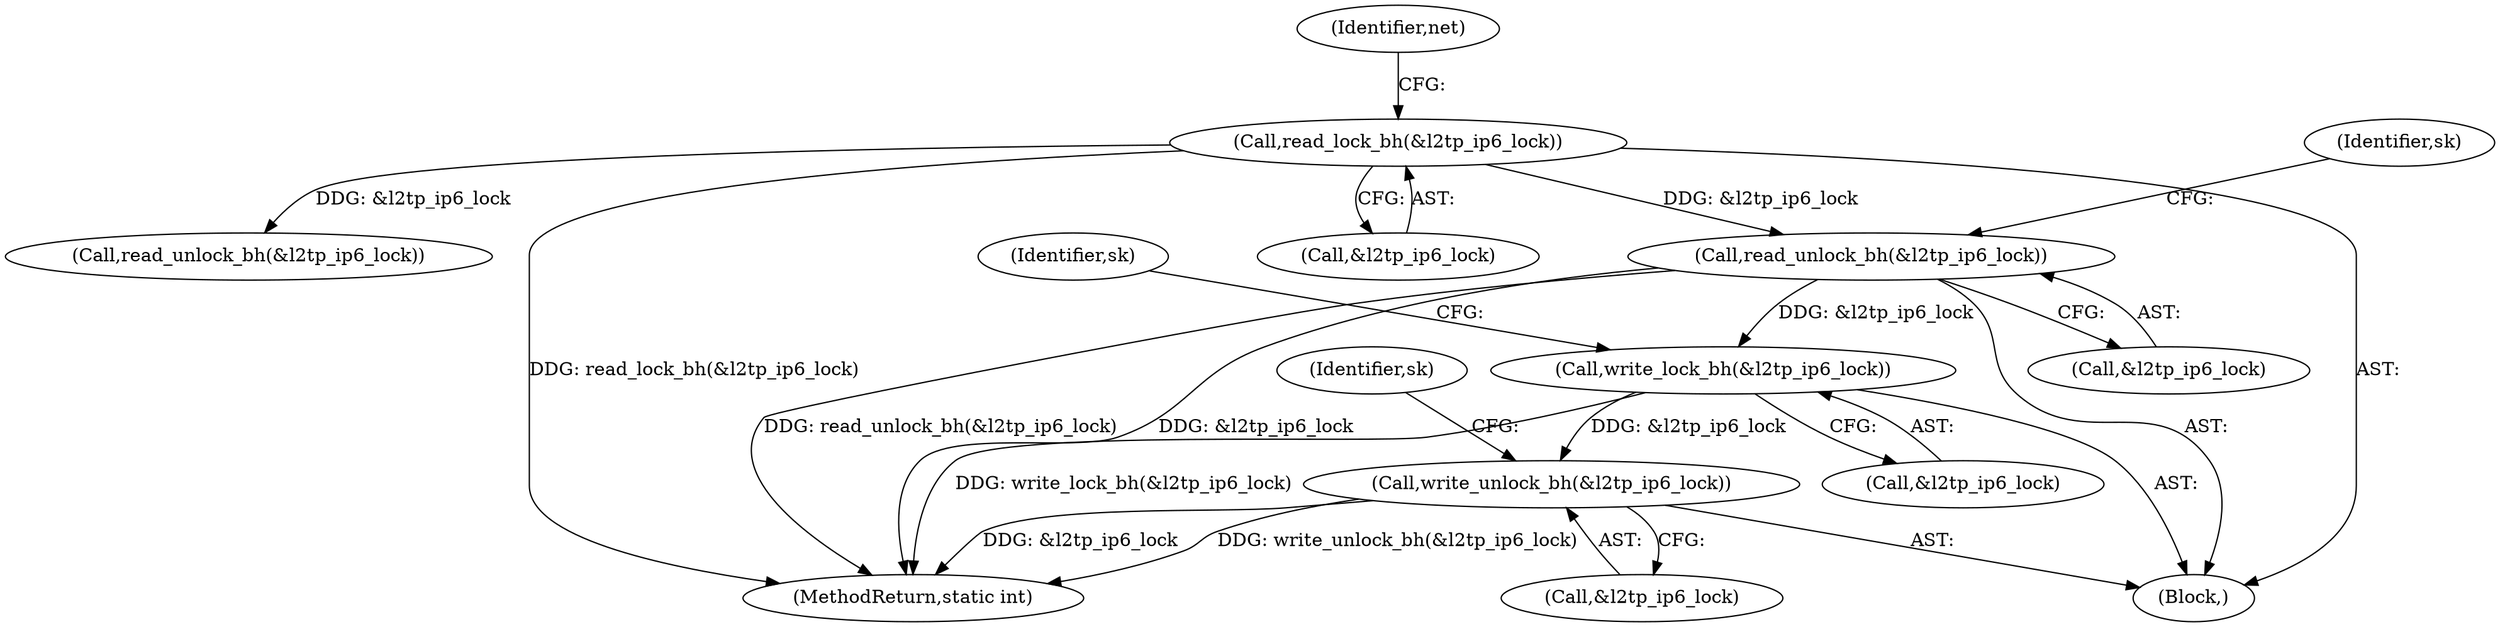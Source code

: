 digraph "0_linux_32c231164b762dddefa13af5a0101032c70b50ef_0@API" {
"1000327" [label="(Call,write_lock_bh(&l2tp_ip6_lock))"];
"1000206" [label="(Call,read_unlock_bh(&l2tp_ip6_lock))"];
"1000189" [label="(Call,read_lock_bh(&l2tp_ip6_lock))"];
"1000336" [label="(Call,write_unlock_bh(&l2tp_ip6_lock))"];
"1000331" [label="(Identifier,sk)"];
"1000110" [label="(Block,)"];
"1000210" [label="(Identifier,sk)"];
"1000359" [label="(MethodReturn,static int)"];
"1000354" [label="(Call,read_unlock_bh(&l2tp_ip6_lock))"];
"1000194" [label="(Identifier,net)"];
"1000207" [label="(Call,&l2tp_ip6_lock)"];
"1000327" [label="(Call,write_lock_bh(&l2tp_ip6_lock))"];
"1000190" [label="(Call,&l2tp_ip6_lock)"];
"1000189" [label="(Call,read_lock_bh(&l2tp_ip6_lock))"];
"1000337" [label="(Call,&l2tp_ip6_lock)"];
"1000206" [label="(Call,read_unlock_bh(&l2tp_ip6_lock))"];
"1000336" [label="(Call,write_unlock_bh(&l2tp_ip6_lock))"];
"1000340" [label="(Identifier,sk)"];
"1000328" [label="(Call,&l2tp_ip6_lock)"];
"1000327" -> "1000110"  [label="AST: "];
"1000327" -> "1000328"  [label="CFG: "];
"1000328" -> "1000327"  [label="AST: "];
"1000331" -> "1000327"  [label="CFG: "];
"1000327" -> "1000359"  [label="DDG: write_lock_bh(&l2tp_ip6_lock)"];
"1000206" -> "1000327"  [label="DDG: &l2tp_ip6_lock"];
"1000327" -> "1000336"  [label="DDG: &l2tp_ip6_lock"];
"1000206" -> "1000110"  [label="AST: "];
"1000206" -> "1000207"  [label="CFG: "];
"1000207" -> "1000206"  [label="AST: "];
"1000210" -> "1000206"  [label="CFG: "];
"1000206" -> "1000359"  [label="DDG: read_unlock_bh(&l2tp_ip6_lock)"];
"1000206" -> "1000359"  [label="DDG: &l2tp_ip6_lock"];
"1000189" -> "1000206"  [label="DDG: &l2tp_ip6_lock"];
"1000189" -> "1000110"  [label="AST: "];
"1000189" -> "1000190"  [label="CFG: "];
"1000190" -> "1000189"  [label="AST: "];
"1000194" -> "1000189"  [label="CFG: "];
"1000189" -> "1000359"  [label="DDG: read_lock_bh(&l2tp_ip6_lock)"];
"1000189" -> "1000354"  [label="DDG: &l2tp_ip6_lock"];
"1000336" -> "1000110"  [label="AST: "];
"1000336" -> "1000337"  [label="CFG: "];
"1000337" -> "1000336"  [label="AST: "];
"1000340" -> "1000336"  [label="CFG: "];
"1000336" -> "1000359"  [label="DDG: write_unlock_bh(&l2tp_ip6_lock)"];
"1000336" -> "1000359"  [label="DDG: &l2tp_ip6_lock"];
}
